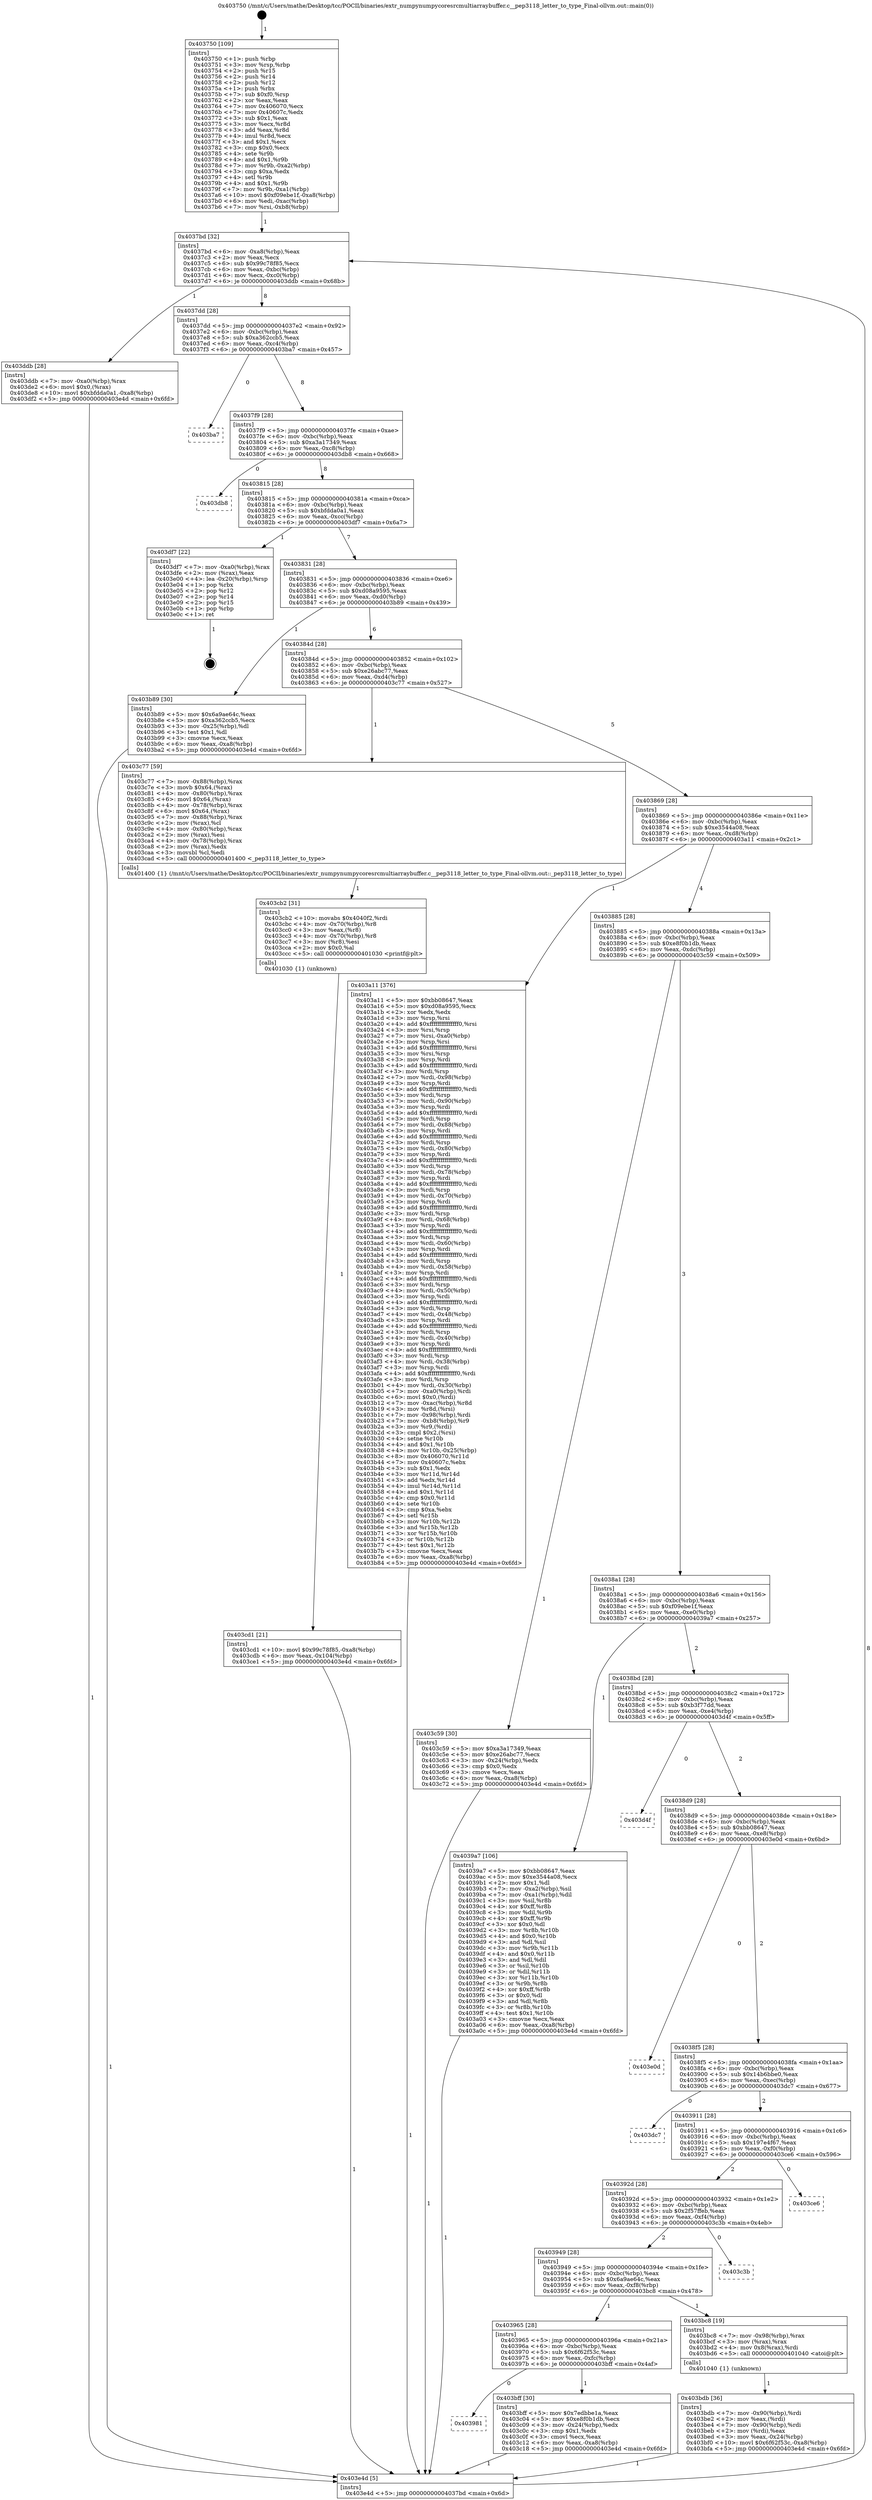 digraph "0x403750" {
  label = "0x403750 (/mnt/c/Users/mathe/Desktop/tcc/POCII/binaries/extr_numpynumpycoresrcmultiarraybuffer.c__pep3118_letter_to_type_Final-ollvm.out::main(0))"
  labelloc = "t"
  node[shape=record]

  Entry [label="",width=0.3,height=0.3,shape=circle,fillcolor=black,style=filled]
  "0x4037bd" [label="{
     0x4037bd [32]\l
     | [instrs]\l
     &nbsp;&nbsp;0x4037bd \<+6\>: mov -0xa8(%rbp),%eax\l
     &nbsp;&nbsp;0x4037c3 \<+2\>: mov %eax,%ecx\l
     &nbsp;&nbsp;0x4037c5 \<+6\>: sub $0x99c78f85,%ecx\l
     &nbsp;&nbsp;0x4037cb \<+6\>: mov %eax,-0xbc(%rbp)\l
     &nbsp;&nbsp;0x4037d1 \<+6\>: mov %ecx,-0xc0(%rbp)\l
     &nbsp;&nbsp;0x4037d7 \<+6\>: je 0000000000403ddb \<main+0x68b\>\l
  }"]
  "0x403ddb" [label="{
     0x403ddb [28]\l
     | [instrs]\l
     &nbsp;&nbsp;0x403ddb \<+7\>: mov -0xa0(%rbp),%rax\l
     &nbsp;&nbsp;0x403de2 \<+6\>: movl $0x0,(%rax)\l
     &nbsp;&nbsp;0x403de8 \<+10\>: movl $0xbfdda0a1,-0xa8(%rbp)\l
     &nbsp;&nbsp;0x403df2 \<+5\>: jmp 0000000000403e4d \<main+0x6fd\>\l
  }"]
  "0x4037dd" [label="{
     0x4037dd [28]\l
     | [instrs]\l
     &nbsp;&nbsp;0x4037dd \<+5\>: jmp 00000000004037e2 \<main+0x92\>\l
     &nbsp;&nbsp;0x4037e2 \<+6\>: mov -0xbc(%rbp),%eax\l
     &nbsp;&nbsp;0x4037e8 \<+5\>: sub $0xa362ccb5,%eax\l
     &nbsp;&nbsp;0x4037ed \<+6\>: mov %eax,-0xc4(%rbp)\l
     &nbsp;&nbsp;0x4037f3 \<+6\>: je 0000000000403ba7 \<main+0x457\>\l
  }"]
  Exit [label="",width=0.3,height=0.3,shape=circle,fillcolor=black,style=filled,peripheries=2]
  "0x403ba7" [label="{
     0x403ba7\l
  }", style=dashed]
  "0x4037f9" [label="{
     0x4037f9 [28]\l
     | [instrs]\l
     &nbsp;&nbsp;0x4037f9 \<+5\>: jmp 00000000004037fe \<main+0xae\>\l
     &nbsp;&nbsp;0x4037fe \<+6\>: mov -0xbc(%rbp),%eax\l
     &nbsp;&nbsp;0x403804 \<+5\>: sub $0xa3a17349,%eax\l
     &nbsp;&nbsp;0x403809 \<+6\>: mov %eax,-0xc8(%rbp)\l
     &nbsp;&nbsp;0x40380f \<+6\>: je 0000000000403db8 \<main+0x668\>\l
  }"]
  "0x403cd1" [label="{
     0x403cd1 [21]\l
     | [instrs]\l
     &nbsp;&nbsp;0x403cd1 \<+10\>: movl $0x99c78f85,-0xa8(%rbp)\l
     &nbsp;&nbsp;0x403cdb \<+6\>: mov %eax,-0x104(%rbp)\l
     &nbsp;&nbsp;0x403ce1 \<+5\>: jmp 0000000000403e4d \<main+0x6fd\>\l
  }"]
  "0x403db8" [label="{
     0x403db8\l
  }", style=dashed]
  "0x403815" [label="{
     0x403815 [28]\l
     | [instrs]\l
     &nbsp;&nbsp;0x403815 \<+5\>: jmp 000000000040381a \<main+0xca\>\l
     &nbsp;&nbsp;0x40381a \<+6\>: mov -0xbc(%rbp),%eax\l
     &nbsp;&nbsp;0x403820 \<+5\>: sub $0xbfdda0a1,%eax\l
     &nbsp;&nbsp;0x403825 \<+6\>: mov %eax,-0xcc(%rbp)\l
     &nbsp;&nbsp;0x40382b \<+6\>: je 0000000000403df7 \<main+0x6a7\>\l
  }"]
  "0x403cb2" [label="{
     0x403cb2 [31]\l
     | [instrs]\l
     &nbsp;&nbsp;0x403cb2 \<+10\>: movabs $0x4040f2,%rdi\l
     &nbsp;&nbsp;0x403cbc \<+4\>: mov -0x70(%rbp),%r8\l
     &nbsp;&nbsp;0x403cc0 \<+3\>: mov %eax,(%r8)\l
     &nbsp;&nbsp;0x403cc3 \<+4\>: mov -0x70(%rbp),%r8\l
     &nbsp;&nbsp;0x403cc7 \<+3\>: mov (%r8),%esi\l
     &nbsp;&nbsp;0x403cca \<+2\>: mov $0x0,%al\l
     &nbsp;&nbsp;0x403ccc \<+5\>: call 0000000000401030 \<printf@plt\>\l
     | [calls]\l
     &nbsp;&nbsp;0x401030 \{1\} (unknown)\l
  }"]
  "0x403df7" [label="{
     0x403df7 [22]\l
     | [instrs]\l
     &nbsp;&nbsp;0x403df7 \<+7\>: mov -0xa0(%rbp),%rax\l
     &nbsp;&nbsp;0x403dfe \<+2\>: mov (%rax),%eax\l
     &nbsp;&nbsp;0x403e00 \<+4\>: lea -0x20(%rbp),%rsp\l
     &nbsp;&nbsp;0x403e04 \<+1\>: pop %rbx\l
     &nbsp;&nbsp;0x403e05 \<+2\>: pop %r12\l
     &nbsp;&nbsp;0x403e07 \<+2\>: pop %r14\l
     &nbsp;&nbsp;0x403e09 \<+2\>: pop %r15\l
     &nbsp;&nbsp;0x403e0b \<+1\>: pop %rbp\l
     &nbsp;&nbsp;0x403e0c \<+1\>: ret\l
  }"]
  "0x403831" [label="{
     0x403831 [28]\l
     | [instrs]\l
     &nbsp;&nbsp;0x403831 \<+5\>: jmp 0000000000403836 \<main+0xe6\>\l
     &nbsp;&nbsp;0x403836 \<+6\>: mov -0xbc(%rbp),%eax\l
     &nbsp;&nbsp;0x40383c \<+5\>: sub $0xd08a9595,%eax\l
     &nbsp;&nbsp;0x403841 \<+6\>: mov %eax,-0xd0(%rbp)\l
     &nbsp;&nbsp;0x403847 \<+6\>: je 0000000000403b89 \<main+0x439\>\l
  }"]
  "0x403981" [label="{
     0x403981\l
  }", style=dashed]
  "0x403b89" [label="{
     0x403b89 [30]\l
     | [instrs]\l
     &nbsp;&nbsp;0x403b89 \<+5\>: mov $0x6a9ae64c,%eax\l
     &nbsp;&nbsp;0x403b8e \<+5\>: mov $0xa362ccb5,%ecx\l
     &nbsp;&nbsp;0x403b93 \<+3\>: mov -0x25(%rbp),%dl\l
     &nbsp;&nbsp;0x403b96 \<+3\>: test $0x1,%dl\l
     &nbsp;&nbsp;0x403b99 \<+3\>: cmovne %ecx,%eax\l
     &nbsp;&nbsp;0x403b9c \<+6\>: mov %eax,-0xa8(%rbp)\l
     &nbsp;&nbsp;0x403ba2 \<+5\>: jmp 0000000000403e4d \<main+0x6fd\>\l
  }"]
  "0x40384d" [label="{
     0x40384d [28]\l
     | [instrs]\l
     &nbsp;&nbsp;0x40384d \<+5\>: jmp 0000000000403852 \<main+0x102\>\l
     &nbsp;&nbsp;0x403852 \<+6\>: mov -0xbc(%rbp),%eax\l
     &nbsp;&nbsp;0x403858 \<+5\>: sub $0xe26abc77,%eax\l
     &nbsp;&nbsp;0x40385d \<+6\>: mov %eax,-0xd4(%rbp)\l
     &nbsp;&nbsp;0x403863 \<+6\>: je 0000000000403c77 \<main+0x527\>\l
  }"]
  "0x403bff" [label="{
     0x403bff [30]\l
     | [instrs]\l
     &nbsp;&nbsp;0x403bff \<+5\>: mov $0x7edbbe1a,%eax\l
     &nbsp;&nbsp;0x403c04 \<+5\>: mov $0xe8f0b1db,%ecx\l
     &nbsp;&nbsp;0x403c09 \<+3\>: mov -0x24(%rbp),%edx\l
     &nbsp;&nbsp;0x403c0c \<+3\>: cmp $0x1,%edx\l
     &nbsp;&nbsp;0x403c0f \<+3\>: cmovl %ecx,%eax\l
     &nbsp;&nbsp;0x403c12 \<+6\>: mov %eax,-0xa8(%rbp)\l
     &nbsp;&nbsp;0x403c18 \<+5\>: jmp 0000000000403e4d \<main+0x6fd\>\l
  }"]
  "0x403c77" [label="{
     0x403c77 [59]\l
     | [instrs]\l
     &nbsp;&nbsp;0x403c77 \<+7\>: mov -0x88(%rbp),%rax\l
     &nbsp;&nbsp;0x403c7e \<+3\>: movb $0x64,(%rax)\l
     &nbsp;&nbsp;0x403c81 \<+4\>: mov -0x80(%rbp),%rax\l
     &nbsp;&nbsp;0x403c85 \<+6\>: movl $0x64,(%rax)\l
     &nbsp;&nbsp;0x403c8b \<+4\>: mov -0x78(%rbp),%rax\l
     &nbsp;&nbsp;0x403c8f \<+6\>: movl $0x64,(%rax)\l
     &nbsp;&nbsp;0x403c95 \<+7\>: mov -0x88(%rbp),%rax\l
     &nbsp;&nbsp;0x403c9c \<+2\>: mov (%rax),%cl\l
     &nbsp;&nbsp;0x403c9e \<+4\>: mov -0x80(%rbp),%rax\l
     &nbsp;&nbsp;0x403ca2 \<+2\>: mov (%rax),%esi\l
     &nbsp;&nbsp;0x403ca4 \<+4\>: mov -0x78(%rbp),%rax\l
     &nbsp;&nbsp;0x403ca8 \<+2\>: mov (%rax),%edx\l
     &nbsp;&nbsp;0x403caa \<+3\>: movsbl %cl,%edi\l
     &nbsp;&nbsp;0x403cad \<+5\>: call 0000000000401400 \<_pep3118_letter_to_type\>\l
     | [calls]\l
     &nbsp;&nbsp;0x401400 \{1\} (/mnt/c/Users/mathe/Desktop/tcc/POCII/binaries/extr_numpynumpycoresrcmultiarraybuffer.c__pep3118_letter_to_type_Final-ollvm.out::_pep3118_letter_to_type)\l
  }"]
  "0x403869" [label="{
     0x403869 [28]\l
     | [instrs]\l
     &nbsp;&nbsp;0x403869 \<+5\>: jmp 000000000040386e \<main+0x11e\>\l
     &nbsp;&nbsp;0x40386e \<+6\>: mov -0xbc(%rbp),%eax\l
     &nbsp;&nbsp;0x403874 \<+5\>: sub $0xe3544a08,%eax\l
     &nbsp;&nbsp;0x403879 \<+6\>: mov %eax,-0xd8(%rbp)\l
     &nbsp;&nbsp;0x40387f \<+6\>: je 0000000000403a11 \<main+0x2c1\>\l
  }"]
  "0x403bdb" [label="{
     0x403bdb [36]\l
     | [instrs]\l
     &nbsp;&nbsp;0x403bdb \<+7\>: mov -0x90(%rbp),%rdi\l
     &nbsp;&nbsp;0x403be2 \<+2\>: mov %eax,(%rdi)\l
     &nbsp;&nbsp;0x403be4 \<+7\>: mov -0x90(%rbp),%rdi\l
     &nbsp;&nbsp;0x403beb \<+2\>: mov (%rdi),%eax\l
     &nbsp;&nbsp;0x403bed \<+3\>: mov %eax,-0x24(%rbp)\l
     &nbsp;&nbsp;0x403bf0 \<+10\>: movl $0x6f62f53c,-0xa8(%rbp)\l
     &nbsp;&nbsp;0x403bfa \<+5\>: jmp 0000000000403e4d \<main+0x6fd\>\l
  }"]
  "0x403a11" [label="{
     0x403a11 [376]\l
     | [instrs]\l
     &nbsp;&nbsp;0x403a11 \<+5\>: mov $0xbb08647,%eax\l
     &nbsp;&nbsp;0x403a16 \<+5\>: mov $0xd08a9595,%ecx\l
     &nbsp;&nbsp;0x403a1b \<+2\>: xor %edx,%edx\l
     &nbsp;&nbsp;0x403a1d \<+3\>: mov %rsp,%rsi\l
     &nbsp;&nbsp;0x403a20 \<+4\>: add $0xfffffffffffffff0,%rsi\l
     &nbsp;&nbsp;0x403a24 \<+3\>: mov %rsi,%rsp\l
     &nbsp;&nbsp;0x403a27 \<+7\>: mov %rsi,-0xa0(%rbp)\l
     &nbsp;&nbsp;0x403a2e \<+3\>: mov %rsp,%rsi\l
     &nbsp;&nbsp;0x403a31 \<+4\>: add $0xfffffffffffffff0,%rsi\l
     &nbsp;&nbsp;0x403a35 \<+3\>: mov %rsi,%rsp\l
     &nbsp;&nbsp;0x403a38 \<+3\>: mov %rsp,%rdi\l
     &nbsp;&nbsp;0x403a3b \<+4\>: add $0xfffffffffffffff0,%rdi\l
     &nbsp;&nbsp;0x403a3f \<+3\>: mov %rdi,%rsp\l
     &nbsp;&nbsp;0x403a42 \<+7\>: mov %rdi,-0x98(%rbp)\l
     &nbsp;&nbsp;0x403a49 \<+3\>: mov %rsp,%rdi\l
     &nbsp;&nbsp;0x403a4c \<+4\>: add $0xfffffffffffffff0,%rdi\l
     &nbsp;&nbsp;0x403a50 \<+3\>: mov %rdi,%rsp\l
     &nbsp;&nbsp;0x403a53 \<+7\>: mov %rdi,-0x90(%rbp)\l
     &nbsp;&nbsp;0x403a5a \<+3\>: mov %rsp,%rdi\l
     &nbsp;&nbsp;0x403a5d \<+4\>: add $0xfffffffffffffff0,%rdi\l
     &nbsp;&nbsp;0x403a61 \<+3\>: mov %rdi,%rsp\l
     &nbsp;&nbsp;0x403a64 \<+7\>: mov %rdi,-0x88(%rbp)\l
     &nbsp;&nbsp;0x403a6b \<+3\>: mov %rsp,%rdi\l
     &nbsp;&nbsp;0x403a6e \<+4\>: add $0xfffffffffffffff0,%rdi\l
     &nbsp;&nbsp;0x403a72 \<+3\>: mov %rdi,%rsp\l
     &nbsp;&nbsp;0x403a75 \<+4\>: mov %rdi,-0x80(%rbp)\l
     &nbsp;&nbsp;0x403a79 \<+3\>: mov %rsp,%rdi\l
     &nbsp;&nbsp;0x403a7c \<+4\>: add $0xfffffffffffffff0,%rdi\l
     &nbsp;&nbsp;0x403a80 \<+3\>: mov %rdi,%rsp\l
     &nbsp;&nbsp;0x403a83 \<+4\>: mov %rdi,-0x78(%rbp)\l
     &nbsp;&nbsp;0x403a87 \<+3\>: mov %rsp,%rdi\l
     &nbsp;&nbsp;0x403a8a \<+4\>: add $0xfffffffffffffff0,%rdi\l
     &nbsp;&nbsp;0x403a8e \<+3\>: mov %rdi,%rsp\l
     &nbsp;&nbsp;0x403a91 \<+4\>: mov %rdi,-0x70(%rbp)\l
     &nbsp;&nbsp;0x403a95 \<+3\>: mov %rsp,%rdi\l
     &nbsp;&nbsp;0x403a98 \<+4\>: add $0xfffffffffffffff0,%rdi\l
     &nbsp;&nbsp;0x403a9c \<+3\>: mov %rdi,%rsp\l
     &nbsp;&nbsp;0x403a9f \<+4\>: mov %rdi,-0x68(%rbp)\l
     &nbsp;&nbsp;0x403aa3 \<+3\>: mov %rsp,%rdi\l
     &nbsp;&nbsp;0x403aa6 \<+4\>: add $0xfffffffffffffff0,%rdi\l
     &nbsp;&nbsp;0x403aaa \<+3\>: mov %rdi,%rsp\l
     &nbsp;&nbsp;0x403aad \<+4\>: mov %rdi,-0x60(%rbp)\l
     &nbsp;&nbsp;0x403ab1 \<+3\>: mov %rsp,%rdi\l
     &nbsp;&nbsp;0x403ab4 \<+4\>: add $0xfffffffffffffff0,%rdi\l
     &nbsp;&nbsp;0x403ab8 \<+3\>: mov %rdi,%rsp\l
     &nbsp;&nbsp;0x403abb \<+4\>: mov %rdi,-0x58(%rbp)\l
     &nbsp;&nbsp;0x403abf \<+3\>: mov %rsp,%rdi\l
     &nbsp;&nbsp;0x403ac2 \<+4\>: add $0xfffffffffffffff0,%rdi\l
     &nbsp;&nbsp;0x403ac6 \<+3\>: mov %rdi,%rsp\l
     &nbsp;&nbsp;0x403ac9 \<+4\>: mov %rdi,-0x50(%rbp)\l
     &nbsp;&nbsp;0x403acd \<+3\>: mov %rsp,%rdi\l
     &nbsp;&nbsp;0x403ad0 \<+4\>: add $0xfffffffffffffff0,%rdi\l
     &nbsp;&nbsp;0x403ad4 \<+3\>: mov %rdi,%rsp\l
     &nbsp;&nbsp;0x403ad7 \<+4\>: mov %rdi,-0x48(%rbp)\l
     &nbsp;&nbsp;0x403adb \<+3\>: mov %rsp,%rdi\l
     &nbsp;&nbsp;0x403ade \<+4\>: add $0xfffffffffffffff0,%rdi\l
     &nbsp;&nbsp;0x403ae2 \<+3\>: mov %rdi,%rsp\l
     &nbsp;&nbsp;0x403ae5 \<+4\>: mov %rdi,-0x40(%rbp)\l
     &nbsp;&nbsp;0x403ae9 \<+3\>: mov %rsp,%rdi\l
     &nbsp;&nbsp;0x403aec \<+4\>: add $0xfffffffffffffff0,%rdi\l
     &nbsp;&nbsp;0x403af0 \<+3\>: mov %rdi,%rsp\l
     &nbsp;&nbsp;0x403af3 \<+4\>: mov %rdi,-0x38(%rbp)\l
     &nbsp;&nbsp;0x403af7 \<+3\>: mov %rsp,%rdi\l
     &nbsp;&nbsp;0x403afa \<+4\>: add $0xfffffffffffffff0,%rdi\l
     &nbsp;&nbsp;0x403afe \<+3\>: mov %rdi,%rsp\l
     &nbsp;&nbsp;0x403b01 \<+4\>: mov %rdi,-0x30(%rbp)\l
     &nbsp;&nbsp;0x403b05 \<+7\>: mov -0xa0(%rbp),%rdi\l
     &nbsp;&nbsp;0x403b0c \<+6\>: movl $0x0,(%rdi)\l
     &nbsp;&nbsp;0x403b12 \<+7\>: mov -0xac(%rbp),%r8d\l
     &nbsp;&nbsp;0x403b19 \<+3\>: mov %r8d,(%rsi)\l
     &nbsp;&nbsp;0x403b1c \<+7\>: mov -0x98(%rbp),%rdi\l
     &nbsp;&nbsp;0x403b23 \<+7\>: mov -0xb8(%rbp),%r9\l
     &nbsp;&nbsp;0x403b2a \<+3\>: mov %r9,(%rdi)\l
     &nbsp;&nbsp;0x403b2d \<+3\>: cmpl $0x2,(%rsi)\l
     &nbsp;&nbsp;0x403b30 \<+4\>: setne %r10b\l
     &nbsp;&nbsp;0x403b34 \<+4\>: and $0x1,%r10b\l
     &nbsp;&nbsp;0x403b38 \<+4\>: mov %r10b,-0x25(%rbp)\l
     &nbsp;&nbsp;0x403b3c \<+8\>: mov 0x406070,%r11d\l
     &nbsp;&nbsp;0x403b44 \<+7\>: mov 0x40607c,%ebx\l
     &nbsp;&nbsp;0x403b4b \<+3\>: sub $0x1,%edx\l
     &nbsp;&nbsp;0x403b4e \<+3\>: mov %r11d,%r14d\l
     &nbsp;&nbsp;0x403b51 \<+3\>: add %edx,%r14d\l
     &nbsp;&nbsp;0x403b54 \<+4\>: imul %r14d,%r11d\l
     &nbsp;&nbsp;0x403b58 \<+4\>: and $0x1,%r11d\l
     &nbsp;&nbsp;0x403b5c \<+4\>: cmp $0x0,%r11d\l
     &nbsp;&nbsp;0x403b60 \<+4\>: sete %r10b\l
     &nbsp;&nbsp;0x403b64 \<+3\>: cmp $0xa,%ebx\l
     &nbsp;&nbsp;0x403b67 \<+4\>: setl %r15b\l
     &nbsp;&nbsp;0x403b6b \<+3\>: mov %r10b,%r12b\l
     &nbsp;&nbsp;0x403b6e \<+3\>: and %r15b,%r12b\l
     &nbsp;&nbsp;0x403b71 \<+3\>: xor %r15b,%r10b\l
     &nbsp;&nbsp;0x403b74 \<+3\>: or %r10b,%r12b\l
     &nbsp;&nbsp;0x403b77 \<+4\>: test $0x1,%r12b\l
     &nbsp;&nbsp;0x403b7b \<+3\>: cmovne %ecx,%eax\l
     &nbsp;&nbsp;0x403b7e \<+6\>: mov %eax,-0xa8(%rbp)\l
     &nbsp;&nbsp;0x403b84 \<+5\>: jmp 0000000000403e4d \<main+0x6fd\>\l
  }"]
  "0x403885" [label="{
     0x403885 [28]\l
     | [instrs]\l
     &nbsp;&nbsp;0x403885 \<+5\>: jmp 000000000040388a \<main+0x13a\>\l
     &nbsp;&nbsp;0x40388a \<+6\>: mov -0xbc(%rbp),%eax\l
     &nbsp;&nbsp;0x403890 \<+5\>: sub $0xe8f0b1db,%eax\l
     &nbsp;&nbsp;0x403895 \<+6\>: mov %eax,-0xdc(%rbp)\l
     &nbsp;&nbsp;0x40389b \<+6\>: je 0000000000403c59 \<main+0x509\>\l
  }"]
  "0x403965" [label="{
     0x403965 [28]\l
     | [instrs]\l
     &nbsp;&nbsp;0x403965 \<+5\>: jmp 000000000040396a \<main+0x21a\>\l
     &nbsp;&nbsp;0x40396a \<+6\>: mov -0xbc(%rbp),%eax\l
     &nbsp;&nbsp;0x403970 \<+5\>: sub $0x6f62f53c,%eax\l
     &nbsp;&nbsp;0x403975 \<+6\>: mov %eax,-0xfc(%rbp)\l
     &nbsp;&nbsp;0x40397b \<+6\>: je 0000000000403bff \<main+0x4af\>\l
  }"]
  "0x403c59" [label="{
     0x403c59 [30]\l
     | [instrs]\l
     &nbsp;&nbsp;0x403c59 \<+5\>: mov $0xa3a17349,%eax\l
     &nbsp;&nbsp;0x403c5e \<+5\>: mov $0xe26abc77,%ecx\l
     &nbsp;&nbsp;0x403c63 \<+3\>: mov -0x24(%rbp),%edx\l
     &nbsp;&nbsp;0x403c66 \<+3\>: cmp $0x0,%edx\l
     &nbsp;&nbsp;0x403c69 \<+3\>: cmove %ecx,%eax\l
     &nbsp;&nbsp;0x403c6c \<+6\>: mov %eax,-0xa8(%rbp)\l
     &nbsp;&nbsp;0x403c72 \<+5\>: jmp 0000000000403e4d \<main+0x6fd\>\l
  }"]
  "0x4038a1" [label="{
     0x4038a1 [28]\l
     | [instrs]\l
     &nbsp;&nbsp;0x4038a1 \<+5\>: jmp 00000000004038a6 \<main+0x156\>\l
     &nbsp;&nbsp;0x4038a6 \<+6\>: mov -0xbc(%rbp),%eax\l
     &nbsp;&nbsp;0x4038ac \<+5\>: sub $0xf09ebe1f,%eax\l
     &nbsp;&nbsp;0x4038b1 \<+6\>: mov %eax,-0xe0(%rbp)\l
     &nbsp;&nbsp;0x4038b7 \<+6\>: je 00000000004039a7 \<main+0x257\>\l
  }"]
  "0x403bc8" [label="{
     0x403bc8 [19]\l
     | [instrs]\l
     &nbsp;&nbsp;0x403bc8 \<+7\>: mov -0x98(%rbp),%rax\l
     &nbsp;&nbsp;0x403bcf \<+3\>: mov (%rax),%rax\l
     &nbsp;&nbsp;0x403bd2 \<+4\>: mov 0x8(%rax),%rdi\l
     &nbsp;&nbsp;0x403bd6 \<+5\>: call 0000000000401040 \<atoi@plt\>\l
     | [calls]\l
     &nbsp;&nbsp;0x401040 \{1\} (unknown)\l
  }"]
  "0x4039a7" [label="{
     0x4039a7 [106]\l
     | [instrs]\l
     &nbsp;&nbsp;0x4039a7 \<+5\>: mov $0xbb08647,%eax\l
     &nbsp;&nbsp;0x4039ac \<+5\>: mov $0xe3544a08,%ecx\l
     &nbsp;&nbsp;0x4039b1 \<+2\>: mov $0x1,%dl\l
     &nbsp;&nbsp;0x4039b3 \<+7\>: mov -0xa2(%rbp),%sil\l
     &nbsp;&nbsp;0x4039ba \<+7\>: mov -0xa1(%rbp),%dil\l
     &nbsp;&nbsp;0x4039c1 \<+3\>: mov %sil,%r8b\l
     &nbsp;&nbsp;0x4039c4 \<+4\>: xor $0xff,%r8b\l
     &nbsp;&nbsp;0x4039c8 \<+3\>: mov %dil,%r9b\l
     &nbsp;&nbsp;0x4039cb \<+4\>: xor $0xff,%r9b\l
     &nbsp;&nbsp;0x4039cf \<+3\>: xor $0x0,%dl\l
     &nbsp;&nbsp;0x4039d2 \<+3\>: mov %r8b,%r10b\l
     &nbsp;&nbsp;0x4039d5 \<+4\>: and $0x0,%r10b\l
     &nbsp;&nbsp;0x4039d9 \<+3\>: and %dl,%sil\l
     &nbsp;&nbsp;0x4039dc \<+3\>: mov %r9b,%r11b\l
     &nbsp;&nbsp;0x4039df \<+4\>: and $0x0,%r11b\l
     &nbsp;&nbsp;0x4039e3 \<+3\>: and %dl,%dil\l
     &nbsp;&nbsp;0x4039e6 \<+3\>: or %sil,%r10b\l
     &nbsp;&nbsp;0x4039e9 \<+3\>: or %dil,%r11b\l
     &nbsp;&nbsp;0x4039ec \<+3\>: xor %r11b,%r10b\l
     &nbsp;&nbsp;0x4039ef \<+3\>: or %r9b,%r8b\l
     &nbsp;&nbsp;0x4039f2 \<+4\>: xor $0xff,%r8b\l
     &nbsp;&nbsp;0x4039f6 \<+3\>: or $0x0,%dl\l
     &nbsp;&nbsp;0x4039f9 \<+3\>: and %dl,%r8b\l
     &nbsp;&nbsp;0x4039fc \<+3\>: or %r8b,%r10b\l
     &nbsp;&nbsp;0x4039ff \<+4\>: test $0x1,%r10b\l
     &nbsp;&nbsp;0x403a03 \<+3\>: cmovne %ecx,%eax\l
     &nbsp;&nbsp;0x403a06 \<+6\>: mov %eax,-0xa8(%rbp)\l
     &nbsp;&nbsp;0x403a0c \<+5\>: jmp 0000000000403e4d \<main+0x6fd\>\l
  }"]
  "0x4038bd" [label="{
     0x4038bd [28]\l
     | [instrs]\l
     &nbsp;&nbsp;0x4038bd \<+5\>: jmp 00000000004038c2 \<main+0x172\>\l
     &nbsp;&nbsp;0x4038c2 \<+6\>: mov -0xbc(%rbp),%eax\l
     &nbsp;&nbsp;0x4038c8 \<+5\>: sub $0xb3f77dd,%eax\l
     &nbsp;&nbsp;0x4038cd \<+6\>: mov %eax,-0xe4(%rbp)\l
     &nbsp;&nbsp;0x4038d3 \<+6\>: je 0000000000403d4f \<main+0x5ff\>\l
  }"]
  "0x403e4d" [label="{
     0x403e4d [5]\l
     | [instrs]\l
     &nbsp;&nbsp;0x403e4d \<+5\>: jmp 00000000004037bd \<main+0x6d\>\l
  }"]
  "0x403750" [label="{
     0x403750 [109]\l
     | [instrs]\l
     &nbsp;&nbsp;0x403750 \<+1\>: push %rbp\l
     &nbsp;&nbsp;0x403751 \<+3\>: mov %rsp,%rbp\l
     &nbsp;&nbsp;0x403754 \<+2\>: push %r15\l
     &nbsp;&nbsp;0x403756 \<+2\>: push %r14\l
     &nbsp;&nbsp;0x403758 \<+2\>: push %r12\l
     &nbsp;&nbsp;0x40375a \<+1\>: push %rbx\l
     &nbsp;&nbsp;0x40375b \<+7\>: sub $0xf0,%rsp\l
     &nbsp;&nbsp;0x403762 \<+2\>: xor %eax,%eax\l
     &nbsp;&nbsp;0x403764 \<+7\>: mov 0x406070,%ecx\l
     &nbsp;&nbsp;0x40376b \<+7\>: mov 0x40607c,%edx\l
     &nbsp;&nbsp;0x403772 \<+3\>: sub $0x1,%eax\l
     &nbsp;&nbsp;0x403775 \<+3\>: mov %ecx,%r8d\l
     &nbsp;&nbsp;0x403778 \<+3\>: add %eax,%r8d\l
     &nbsp;&nbsp;0x40377b \<+4\>: imul %r8d,%ecx\l
     &nbsp;&nbsp;0x40377f \<+3\>: and $0x1,%ecx\l
     &nbsp;&nbsp;0x403782 \<+3\>: cmp $0x0,%ecx\l
     &nbsp;&nbsp;0x403785 \<+4\>: sete %r9b\l
     &nbsp;&nbsp;0x403789 \<+4\>: and $0x1,%r9b\l
     &nbsp;&nbsp;0x40378d \<+7\>: mov %r9b,-0xa2(%rbp)\l
     &nbsp;&nbsp;0x403794 \<+3\>: cmp $0xa,%edx\l
     &nbsp;&nbsp;0x403797 \<+4\>: setl %r9b\l
     &nbsp;&nbsp;0x40379b \<+4\>: and $0x1,%r9b\l
     &nbsp;&nbsp;0x40379f \<+7\>: mov %r9b,-0xa1(%rbp)\l
     &nbsp;&nbsp;0x4037a6 \<+10\>: movl $0xf09ebe1f,-0xa8(%rbp)\l
     &nbsp;&nbsp;0x4037b0 \<+6\>: mov %edi,-0xac(%rbp)\l
     &nbsp;&nbsp;0x4037b6 \<+7\>: mov %rsi,-0xb8(%rbp)\l
  }"]
  "0x403949" [label="{
     0x403949 [28]\l
     | [instrs]\l
     &nbsp;&nbsp;0x403949 \<+5\>: jmp 000000000040394e \<main+0x1fe\>\l
     &nbsp;&nbsp;0x40394e \<+6\>: mov -0xbc(%rbp),%eax\l
     &nbsp;&nbsp;0x403954 \<+5\>: sub $0x6a9ae64c,%eax\l
     &nbsp;&nbsp;0x403959 \<+6\>: mov %eax,-0xf8(%rbp)\l
     &nbsp;&nbsp;0x40395f \<+6\>: je 0000000000403bc8 \<main+0x478\>\l
  }"]
  "0x403c3b" [label="{
     0x403c3b\l
  }", style=dashed]
  "0x403d4f" [label="{
     0x403d4f\l
  }", style=dashed]
  "0x4038d9" [label="{
     0x4038d9 [28]\l
     | [instrs]\l
     &nbsp;&nbsp;0x4038d9 \<+5\>: jmp 00000000004038de \<main+0x18e\>\l
     &nbsp;&nbsp;0x4038de \<+6\>: mov -0xbc(%rbp),%eax\l
     &nbsp;&nbsp;0x4038e4 \<+5\>: sub $0xbb08647,%eax\l
     &nbsp;&nbsp;0x4038e9 \<+6\>: mov %eax,-0xe8(%rbp)\l
     &nbsp;&nbsp;0x4038ef \<+6\>: je 0000000000403e0d \<main+0x6bd\>\l
  }"]
  "0x40392d" [label="{
     0x40392d [28]\l
     | [instrs]\l
     &nbsp;&nbsp;0x40392d \<+5\>: jmp 0000000000403932 \<main+0x1e2\>\l
     &nbsp;&nbsp;0x403932 \<+6\>: mov -0xbc(%rbp),%eax\l
     &nbsp;&nbsp;0x403938 \<+5\>: sub $0x2f57ffeb,%eax\l
     &nbsp;&nbsp;0x40393d \<+6\>: mov %eax,-0xf4(%rbp)\l
     &nbsp;&nbsp;0x403943 \<+6\>: je 0000000000403c3b \<main+0x4eb\>\l
  }"]
  "0x403e0d" [label="{
     0x403e0d\l
  }", style=dashed]
  "0x4038f5" [label="{
     0x4038f5 [28]\l
     | [instrs]\l
     &nbsp;&nbsp;0x4038f5 \<+5\>: jmp 00000000004038fa \<main+0x1aa\>\l
     &nbsp;&nbsp;0x4038fa \<+6\>: mov -0xbc(%rbp),%eax\l
     &nbsp;&nbsp;0x403900 \<+5\>: sub $0x14b6bbe0,%eax\l
     &nbsp;&nbsp;0x403905 \<+6\>: mov %eax,-0xec(%rbp)\l
     &nbsp;&nbsp;0x40390b \<+6\>: je 0000000000403dc7 \<main+0x677\>\l
  }"]
  "0x403ce6" [label="{
     0x403ce6\l
  }", style=dashed]
  "0x403dc7" [label="{
     0x403dc7\l
  }", style=dashed]
  "0x403911" [label="{
     0x403911 [28]\l
     | [instrs]\l
     &nbsp;&nbsp;0x403911 \<+5\>: jmp 0000000000403916 \<main+0x1c6\>\l
     &nbsp;&nbsp;0x403916 \<+6\>: mov -0xbc(%rbp),%eax\l
     &nbsp;&nbsp;0x40391c \<+5\>: sub $0x197e4f67,%eax\l
     &nbsp;&nbsp;0x403921 \<+6\>: mov %eax,-0xf0(%rbp)\l
     &nbsp;&nbsp;0x403927 \<+6\>: je 0000000000403ce6 \<main+0x596\>\l
  }"]
  Entry -> "0x403750" [label=" 1"]
  "0x4037bd" -> "0x403ddb" [label=" 1"]
  "0x4037bd" -> "0x4037dd" [label=" 8"]
  "0x403df7" -> Exit [label=" 1"]
  "0x4037dd" -> "0x403ba7" [label=" 0"]
  "0x4037dd" -> "0x4037f9" [label=" 8"]
  "0x403ddb" -> "0x403e4d" [label=" 1"]
  "0x4037f9" -> "0x403db8" [label=" 0"]
  "0x4037f9" -> "0x403815" [label=" 8"]
  "0x403cd1" -> "0x403e4d" [label=" 1"]
  "0x403815" -> "0x403df7" [label=" 1"]
  "0x403815" -> "0x403831" [label=" 7"]
  "0x403cb2" -> "0x403cd1" [label=" 1"]
  "0x403831" -> "0x403b89" [label=" 1"]
  "0x403831" -> "0x40384d" [label=" 6"]
  "0x403c77" -> "0x403cb2" [label=" 1"]
  "0x40384d" -> "0x403c77" [label=" 1"]
  "0x40384d" -> "0x403869" [label=" 5"]
  "0x403c59" -> "0x403e4d" [label=" 1"]
  "0x403869" -> "0x403a11" [label=" 1"]
  "0x403869" -> "0x403885" [label=" 4"]
  "0x403965" -> "0x403981" [label=" 0"]
  "0x403885" -> "0x403c59" [label=" 1"]
  "0x403885" -> "0x4038a1" [label=" 3"]
  "0x403965" -> "0x403bff" [label=" 1"]
  "0x4038a1" -> "0x4039a7" [label=" 1"]
  "0x4038a1" -> "0x4038bd" [label=" 2"]
  "0x4039a7" -> "0x403e4d" [label=" 1"]
  "0x403750" -> "0x4037bd" [label=" 1"]
  "0x403e4d" -> "0x4037bd" [label=" 8"]
  "0x403bff" -> "0x403e4d" [label=" 1"]
  "0x403a11" -> "0x403e4d" [label=" 1"]
  "0x403b89" -> "0x403e4d" [label=" 1"]
  "0x403bc8" -> "0x403bdb" [label=" 1"]
  "0x4038bd" -> "0x403d4f" [label=" 0"]
  "0x4038bd" -> "0x4038d9" [label=" 2"]
  "0x403949" -> "0x403965" [label=" 1"]
  "0x4038d9" -> "0x403e0d" [label=" 0"]
  "0x4038d9" -> "0x4038f5" [label=" 2"]
  "0x403bdb" -> "0x403e4d" [label=" 1"]
  "0x4038f5" -> "0x403dc7" [label=" 0"]
  "0x4038f5" -> "0x403911" [label=" 2"]
  "0x40392d" -> "0x403949" [label=" 2"]
  "0x403911" -> "0x403ce6" [label=" 0"]
  "0x403911" -> "0x40392d" [label=" 2"]
  "0x403949" -> "0x403bc8" [label=" 1"]
  "0x40392d" -> "0x403c3b" [label=" 0"]
}
